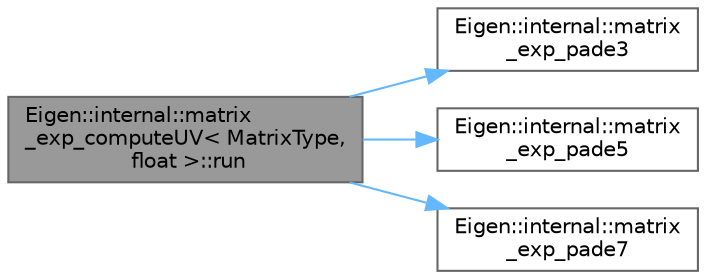 digraph "Eigen::internal::matrix_exp_computeUV&lt; MatrixType, float &gt;::run"
{
 // LATEX_PDF_SIZE
  bgcolor="transparent";
  edge [fontname=Helvetica,fontsize=10,labelfontname=Helvetica,labelfontsize=10];
  node [fontname=Helvetica,fontsize=10,shape=box,height=0.2,width=0.4];
  rankdir="LR";
  Node1 [id="Node000001",label="Eigen::internal::matrix\l_exp_computeUV\< MatrixType,\l float \>::run",height=0.2,width=0.4,color="gray40", fillcolor="grey60", style="filled", fontcolor="black",tooltip=" "];
  Node1 -> Node2 [id="edge4_Node000001_Node000002",color="steelblue1",style="solid",tooltip=" "];
  Node2 [id="Node000002",label="Eigen::internal::matrix\l_exp_pade3",height=0.2,width=0.4,color="grey40", fillcolor="white", style="filled",URL="$namespace_eigen_1_1internal.html#a7e6cf2e01b6fb376d33b9bb8183e5777",tooltip="Compute the (3,3)-Padé approximant to the exponential."];
  Node1 -> Node3 [id="edge5_Node000001_Node000003",color="steelblue1",style="solid",tooltip=" "];
  Node3 [id="Node000003",label="Eigen::internal::matrix\l_exp_pade5",height=0.2,width=0.4,color="grey40", fillcolor="white", style="filled",URL="$namespace_eigen_1_1internal.html#af4992d182490219270a24aaa8285e63a",tooltip="Compute the (5,5)-Padé approximant to the exponential."];
  Node1 -> Node4 [id="edge6_Node000001_Node000004",color="steelblue1",style="solid",tooltip=" "];
  Node4 [id="Node000004",label="Eigen::internal::matrix\l_exp_pade7",height=0.2,width=0.4,color="grey40", fillcolor="white", style="filled",URL="$namespace_eigen_1_1internal.html#a1abecb439e6cb1b5188828cdb7e0ab60",tooltip="Compute the (7,7)-Padé approximant to the exponential."];
}
